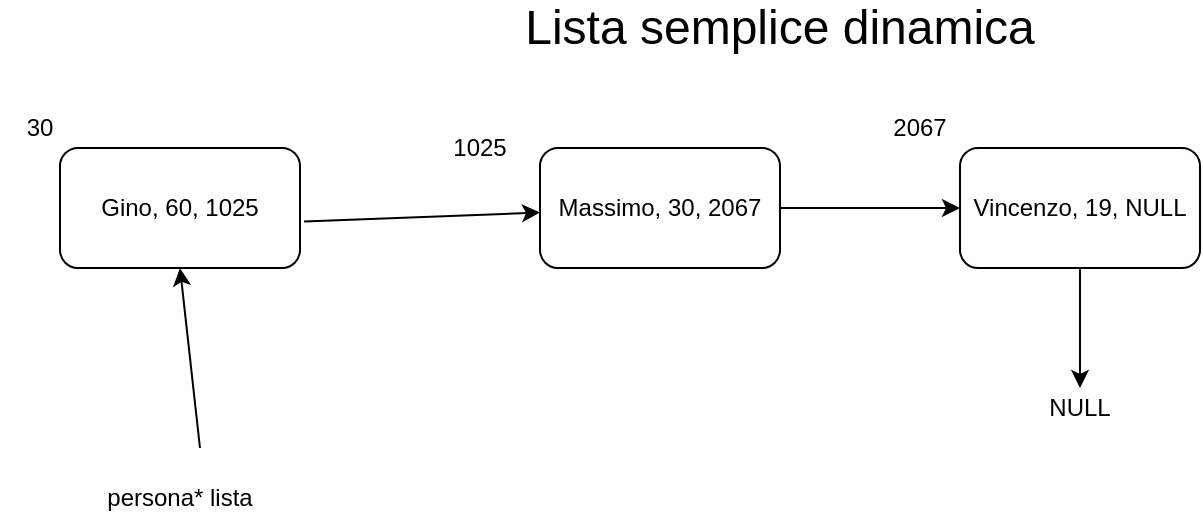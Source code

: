 <mxfile version="12.6.5" type="device"><diagram id="x7xVU2mVtwt6SpyAYDV4" name="Page-1"><mxGraphModel dx="910" dy="471" grid="1" gridSize="10" guides="1" tooltips="1" connect="1" arrows="1" fold="1" page="1" pageScale="1" pageWidth="827" pageHeight="1169" math="0" shadow="0"><root><mxCell id="0"/><mxCell id="1" parent="0"/><mxCell id="Ks_2-tp8JiYsuFI1Cx_4-1" value="Gino, 60, 1025" style="rounded=1;whiteSpace=wrap;html=1;" vertex="1" parent="1"><mxGeometry x="40" y="270" width="120" height="60" as="geometry"/></mxCell><mxCell id="Ks_2-tp8JiYsuFI1Cx_4-2" value="Massimo, 30, 2067" style="rounded=1;whiteSpace=wrap;html=1;" vertex="1" parent="1"><mxGeometry x="280" y="270" width="120" height="60" as="geometry"/></mxCell><mxCell id="Ks_2-tp8JiYsuFI1Cx_4-3" value="1025" style="text;html=1;strokeColor=none;fillColor=none;align=center;verticalAlign=middle;whiteSpace=wrap;rounded=0;" vertex="1" parent="1"><mxGeometry x="230" y="260" width="40" height="20" as="geometry"/></mxCell><mxCell id="Ks_2-tp8JiYsuFI1Cx_4-4" value="30" style="text;html=1;strokeColor=none;fillColor=none;align=center;verticalAlign=middle;whiteSpace=wrap;rounded=0;" vertex="1" parent="1"><mxGeometry x="10" y="250" width="40" height="20" as="geometry"/></mxCell><mxCell id="Ks_2-tp8JiYsuFI1Cx_4-5" value="Vincenzo, 19, NULL" style="rounded=1;whiteSpace=wrap;html=1;" vertex="1" parent="1"><mxGeometry x="490" y="270" width="120" height="60" as="geometry"/></mxCell><mxCell id="Ks_2-tp8JiYsuFI1Cx_4-6" value="2067" style="text;html=1;strokeColor=none;fillColor=none;align=center;verticalAlign=middle;whiteSpace=wrap;rounded=0;" vertex="1" parent="1"><mxGeometry x="450" y="250" width="40" height="20" as="geometry"/></mxCell><mxCell id="Ks_2-tp8JiYsuFI1Cx_4-7" value="" style="endArrow=classic;html=1;exitX=1.017;exitY=0.612;exitDx=0;exitDy=0;exitPerimeter=0;" edge="1" parent="1" source="Ks_2-tp8JiYsuFI1Cx_4-1" target="Ks_2-tp8JiYsuFI1Cx_4-2"><mxGeometry width="50" height="50" relative="1" as="geometry"><mxPoint x="160" y="390" as="sourcePoint"/><mxPoint x="210" y="340" as="targetPoint"/></mxGeometry></mxCell><mxCell id="Ks_2-tp8JiYsuFI1Cx_4-8" value="" style="endArrow=classic;html=1;exitX=1;exitY=0.5;exitDx=0;exitDy=0;entryX=0;entryY=0.5;entryDx=0;entryDy=0;" edge="1" parent="1" source="Ks_2-tp8JiYsuFI1Cx_4-2" target="Ks_2-tp8JiYsuFI1Cx_4-5"><mxGeometry width="50" height="50" relative="1" as="geometry"><mxPoint x="410" y="330" as="sourcePoint"/><mxPoint x="460" y="280" as="targetPoint"/></mxGeometry></mxCell><mxCell id="Ks_2-tp8JiYsuFI1Cx_4-9" value="" style="endArrow=classic;html=1;exitX=0.5;exitY=1;exitDx=0;exitDy=0;" edge="1" parent="1" source="Ks_2-tp8JiYsuFI1Cx_4-5"><mxGeometry width="50" height="50" relative="1" as="geometry"><mxPoint x="545" y="333" as="sourcePoint"/><mxPoint x="550" y="390" as="targetPoint"/></mxGeometry></mxCell><mxCell id="Ks_2-tp8JiYsuFI1Cx_4-10" value="NULL" style="text;html=1;strokeColor=none;fillColor=none;align=center;verticalAlign=middle;whiteSpace=wrap;rounded=0;" vertex="1" parent="1"><mxGeometry x="530" y="390" width="40" height="20" as="geometry"/></mxCell><mxCell id="Ks_2-tp8JiYsuFI1Cx_4-11" value="persona* lista" style="text;html=1;strokeColor=none;fillColor=none;align=center;verticalAlign=middle;whiteSpace=wrap;rounded=0;" vertex="1" parent="1"><mxGeometry x="50" y="440" width="100" height="10" as="geometry"/></mxCell><mxCell id="Ks_2-tp8JiYsuFI1Cx_4-12" value="" style="endArrow=classic;html=1;entryX=0.5;entryY=1;entryDx=0;entryDy=0;" edge="1" parent="1" target="Ks_2-tp8JiYsuFI1Cx_4-1"><mxGeometry width="50" height="50" relative="1" as="geometry"><mxPoint x="110" y="420" as="sourcePoint"/><mxPoint x="130" y="340" as="targetPoint"/></mxGeometry></mxCell><mxCell id="Ks_2-tp8JiYsuFI1Cx_4-14" value="&lt;font style=&quot;font-size: 24px&quot;&gt;Lista semplice dinamica&lt;/font&gt;" style="text;html=1;strokeColor=none;fillColor=none;align=center;verticalAlign=middle;whiteSpace=wrap;rounded=0;" vertex="1" parent="1"><mxGeometry x="250" y="210" width="300" as="geometry"/></mxCell></root></mxGraphModel></diagram></mxfile>